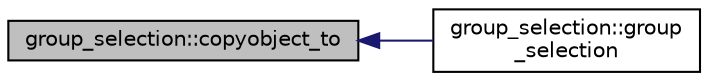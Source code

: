 digraph "group_selection::copyobject_to"
{
  edge [fontname="Helvetica",fontsize="10",labelfontname="Helvetica",labelfontsize="10"];
  node [fontname="Helvetica",fontsize="10",shape=record];
  rankdir="LR";
  Node117 [label="group_selection::copyobject_to",height=0.2,width=0.4,color="black", fillcolor="grey75", style="filled", fontcolor="black"];
  Node117 -> Node118 [dir="back",color="midnightblue",fontsize="10",style="solid",fontname="Helvetica"];
  Node118 [label="group_selection::group\l_selection",height=0.2,width=0.4,color="black", fillcolor="white", style="filled",URL="$d6/db0/classgroup__selection.html#a8c1d31e033e97292bd58fd64b5353322"];
}
